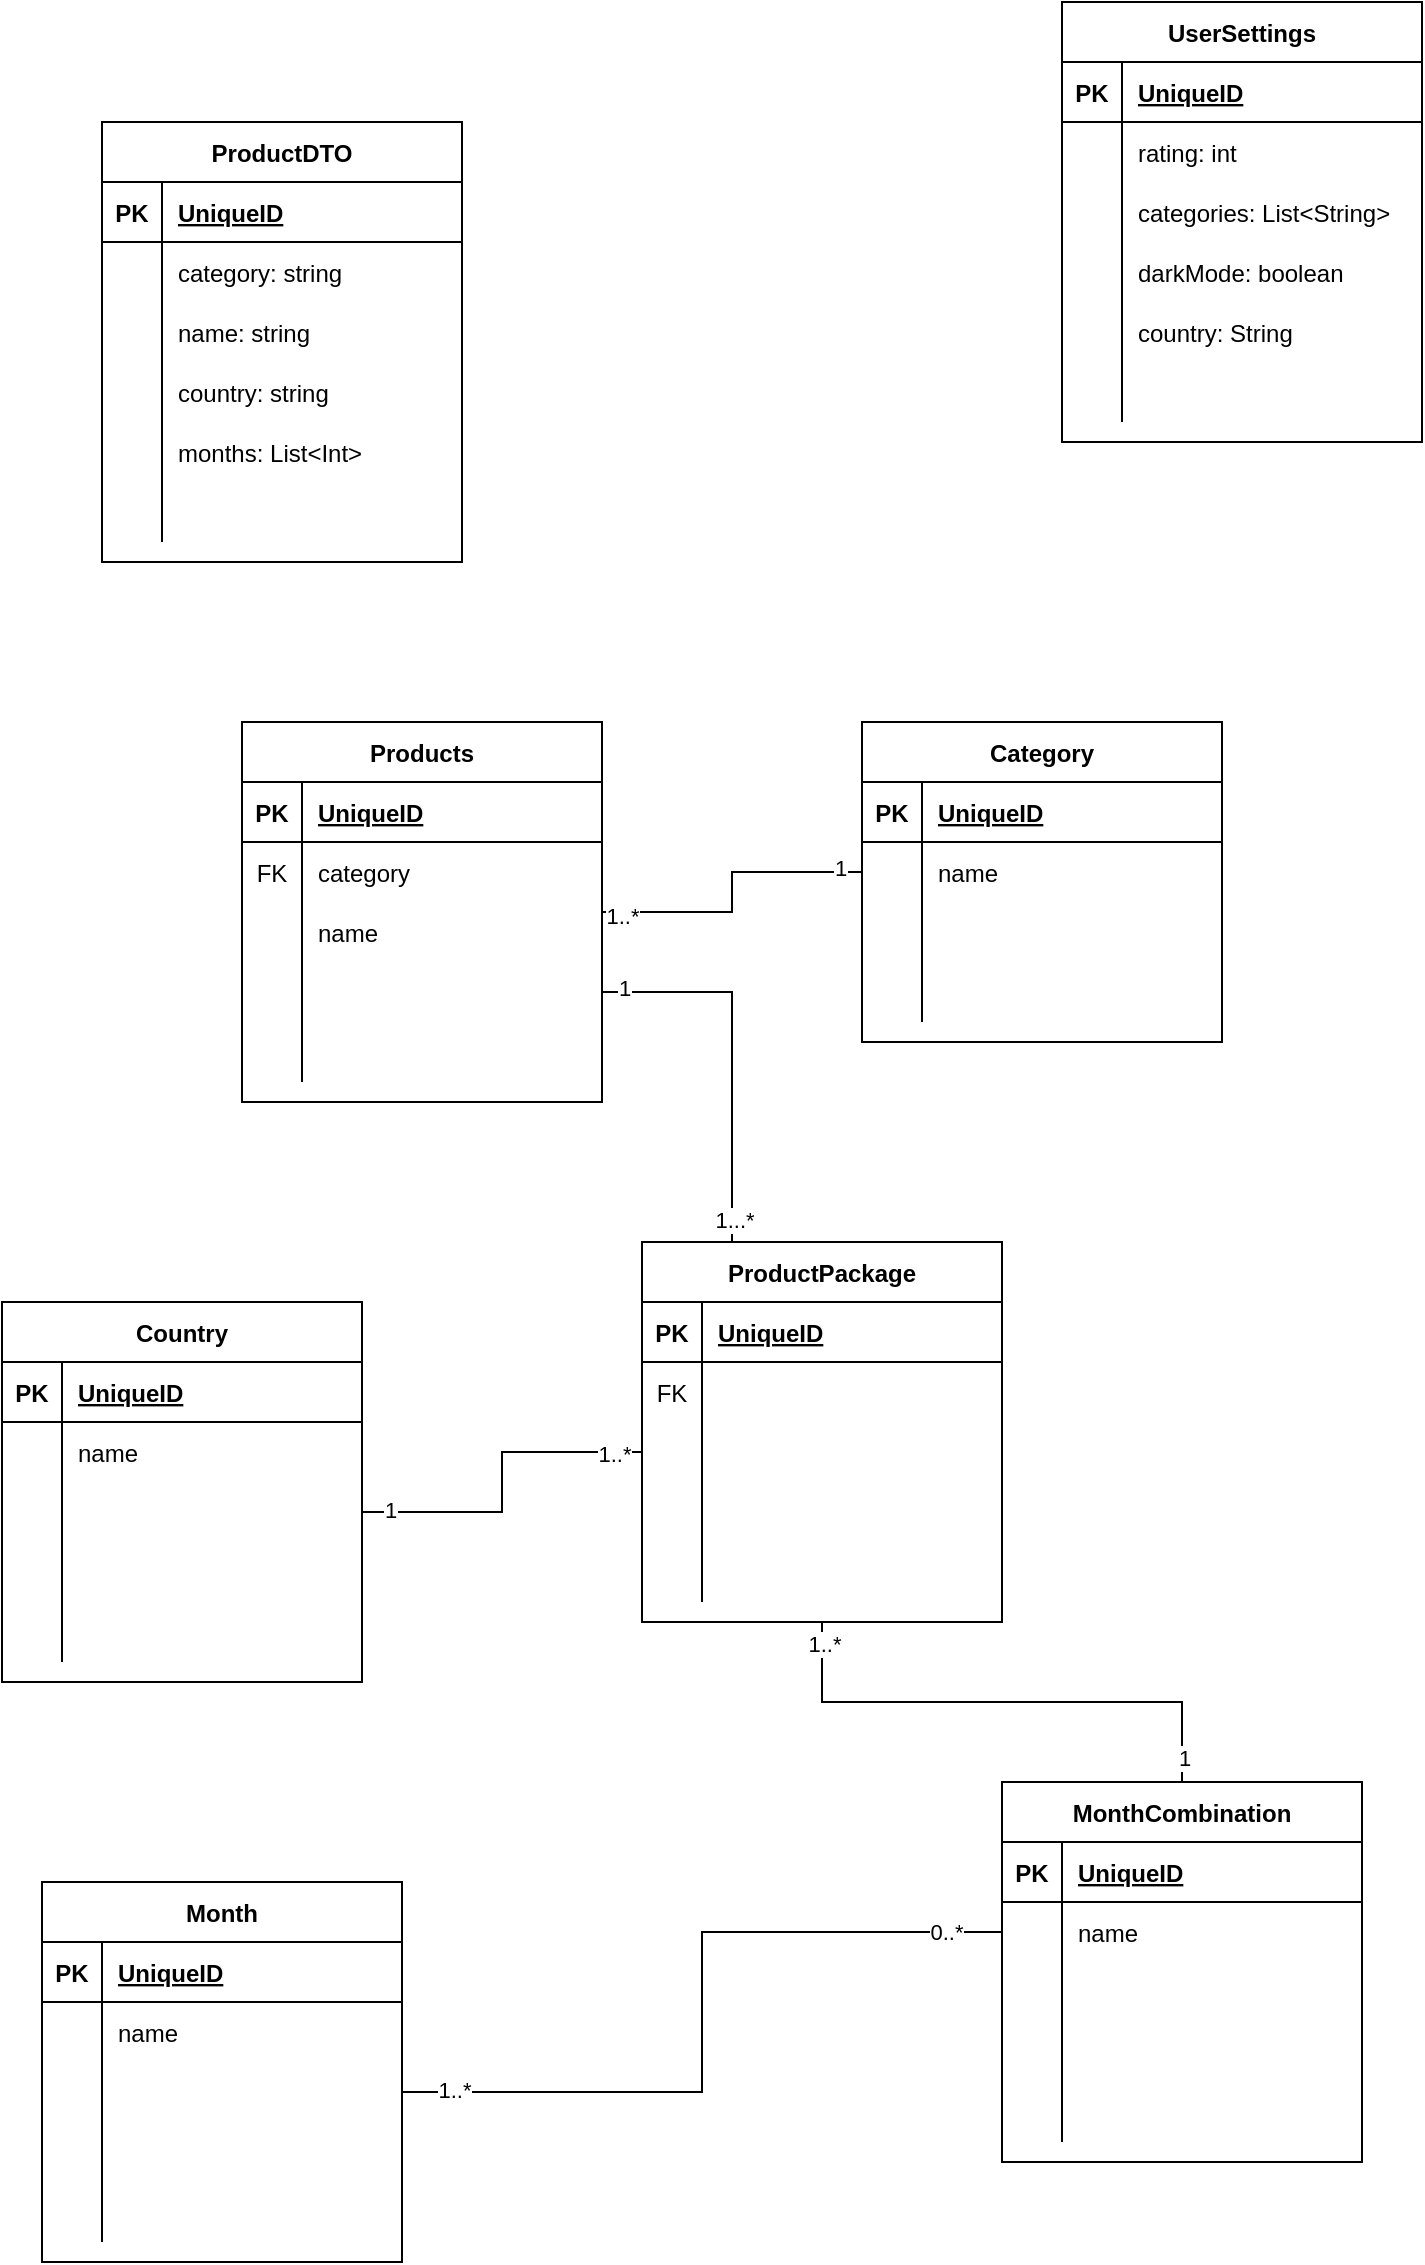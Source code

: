 <mxfile version="13.7.9" type="device"><diagram id="Fa2MyIgJMSubP9VcJzTG" name="Seite-1"><mxGraphModel dx="1298" dy="2005" grid="1" gridSize="10" guides="1" tooltips="1" connect="1" arrows="1" fold="1" page="1" pageScale="1" pageWidth="827" pageHeight="1169" math="0" shadow="0"><root><mxCell id="0"/><mxCell id="1" parent="0"/><mxCell id="LlezyNWfP-LUmdCBs7w7-69" style="edgeStyle=orthogonalEdgeStyle;rounded=0;orthogonalLoop=1;jettySize=auto;html=1;entryX=0;entryY=0.5;entryDx=0;entryDy=0;endArrow=none;endFill=0;" edge="1" parent="1" source="LlezyNWfP-LUmdCBs7w7-1" target="LlezyNWfP-LUmdCBs7w7-21"><mxGeometry relative="1" as="geometry"/></mxCell><mxCell id="LlezyNWfP-LUmdCBs7w7-70" value="1..*" style="edgeLabel;html=1;align=center;verticalAlign=middle;resizable=0;points=[];" vertex="1" connectable="0" parent="LlezyNWfP-LUmdCBs7w7-69"><mxGeometry x="-0.875" y="-2" relative="1" as="geometry"><mxPoint as="offset"/></mxGeometry></mxCell><mxCell id="LlezyNWfP-LUmdCBs7w7-71" value="1" style="edgeLabel;html=1;align=center;verticalAlign=middle;resizable=0;points=[];" vertex="1" connectable="0" parent="LlezyNWfP-LUmdCBs7w7-69"><mxGeometry x="0.85" y="2" relative="1" as="geometry"><mxPoint as="offset"/></mxGeometry></mxCell><mxCell id="LlezyNWfP-LUmdCBs7w7-17" value="Category" style="shape=table;startSize=30;container=1;collapsible=1;childLayout=tableLayout;fixedRows=1;rowLines=0;fontStyle=1;align=center;resizeLast=1;" vertex="1" parent="1"><mxGeometry x="450" y="190" width="180" height="160" as="geometry"/></mxCell><mxCell id="LlezyNWfP-LUmdCBs7w7-18" value="" style="shape=partialRectangle;collapsible=0;dropTarget=0;pointerEvents=0;fillColor=none;top=0;left=0;bottom=1;right=0;points=[[0,0.5],[1,0.5]];portConstraint=eastwest;" vertex="1" parent="LlezyNWfP-LUmdCBs7w7-17"><mxGeometry y="30" width="180" height="30" as="geometry"/></mxCell><mxCell id="LlezyNWfP-LUmdCBs7w7-19" value="PK" style="shape=partialRectangle;connectable=0;fillColor=none;top=0;left=0;bottom=0;right=0;fontStyle=1;overflow=hidden;" vertex="1" parent="LlezyNWfP-LUmdCBs7w7-18"><mxGeometry width="30" height="30" as="geometry"/></mxCell><mxCell id="LlezyNWfP-LUmdCBs7w7-20" value="UniqueID" style="shape=partialRectangle;connectable=0;fillColor=none;top=0;left=0;bottom=0;right=0;align=left;spacingLeft=6;fontStyle=5;overflow=hidden;" vertex="1" parent="LlezyNWfP-LUmdCBs7w7-18"><mxGeometry x="30" width="150" height="30" as="geometry"/></mxCell><mxCell id="LlezyNWfP-LUmdCBs7w7-21" value="" style="shape=partialRectangle;collapsible=0;dropTarget=0;pointerEvents=0;fillColor=none;top=0;left=0;bottom=0;right=0;points=[[0,0.5],[1,0.5]];portConstraint=eastwest;" vertex="1" parent="LlezyNWfP-LUmdCBs7w7-17"><mxGeometry y="60" width="180" height="30" as="geometry"/></mxCell><mxCell id="LlezyNWfP-LUmdCBs7w7-22" value="" style="shape=partialRectangle;connectable=0;fillColor=none;top=0;left=0;bottom=0;right=0;editable=1;overflow=hidden;" vertex="1" parent="LlezyNWfP-LUmdCBs7w7-21"><mxGeometry width="30" height="30" as="geometry"/></mxCell><mxCell id="LlezyNWfP-LUmdCBs7w7-23" value="name" style="shape=partialRectangle;connectable=0;fillColor=none;top=0;left=0;bottom=0;right=0;align=left;spacingLeft=6;overflow=hidden;" vertex="1" parent="LlezyNWfP-LUmdCBs7w7-21"><mxGeometry x="30" width="150" height="30" as="geometry"/></mxCell><mxCell id="LlezyNWfP-LUmdCBs7w7-27" value="" style="shape=partialRectangle;collapsible=0;dropTarget=0;pointerEvents=0;fillColor=none;top=0;left=0;bottom=0;right=0;points=[[0,0.5],[1,0.5]];portConstraint=eastwest;" vertex="1" parent="LlezyNWfP-LUmdCBs7w7-17"><mxGeometry y="90" width="180" height="30" as="geometry"/></mxCell><mxCell id="LlezyNWfP-LUmdCBs7w7-28" value="" style="shape=partialRectangle;connectable=0;fillColor=none;top=0;left=0;bottom=0;right=0;editable=1;overflow=hidden;" vertex="1" parent="LlezyNWfP-LUmdCBs7w7-27"><mxGeometry width="30" height="30" as="geometry"/></mxCell><mxCell id="LlezyNWfP-LUmdCBs7w7-29" value="" style="shape=partialRectangle;connectable=0;fillColor=none;top=0;left=0;bottom=0;right=0;align=left;spacingLeft=6;overflow=hidden;" vertex="1" parent="LlezyNWfP-LUmdCBs7w7-27"><mxGeometry x="30" width="150" height="30" as="geometry"/></mxCell><mxCell id="LlezyNWfP-LUmdCBs7w7-30" value="" style="shape=partialRectangle;collapsible=0;dropTarget=0;pointerEvents=0;fillColor=none;top=0;left=0;bottom=0;right=0;points=[[0,0.5],[1,0.5]];portConstraint=eastwest;" vertex="1" parent="LlezyNWfP-LUmdCBs7w7-17"><mxGeometry y="120" width="180" height="30" as="geometry"/></mxCell><mxCell id="LlezyNWfP-LUmdCBs7w7-31" value="" style="shape=partialRectangle;connectable=0;fillColor=none;top=0;left=0;bottom=0;right=0;editable=1;overflow=hidden;" vertex="1" parent="LlezyNWfP-LUmdCBs7w7-30"><mxGeometry width="30" height="30" as="geometry"/></mxCell><mxCell id="LlezyNWfP-LUmdCBs7w7-32" value="" style="shape=partialRectangle;connectable=0;fillColor=none;top=0;left=0;bottom=0;right=0;align=left;spacingLeft=6;overflow=hidden;" vertex="1" parent="LlezyNWfP-LUmdCBs7w7-30"><mxGeometry x="30" width="150" height="30" as="geometry"/></mxCell><mxCell id="LlezyNWfP-LUmdCBs7w7-90" style="edgeStyle=orthogonalEdgeStyle;rounded=0;orthogonalLoop=1;jettySize=auto;html=1;entryX=0;entryY=0.5;entryDx=0;entryDy=0;endArrow=none;endFill=0;" edge="1" parent="1" source="LlezyNWfP-LUmdCBs7w7-56" target="LlezyNWfP-LUmdCBs7w7-78"><mxGeometry relative="1" as="geometry"/></mxCell><mxCell id="LlezyNWfP-LUmdCBs7w7-91" value="1..*" style="edgeLabel;html=1;align=center;verticalAlign=middle;resizable=0;points=[];" vertex="1" connectable="0" parent="LlezyNWfP-LUmdCBs7w7-90"><mxGeometry x="-0.867" y="1" relative="1" as="geometry"><mxPoint as="offset"/></mxGeometry></mxCell><mxCell id="LlezyNWfP-LUmdCBs7w7-92" value="0..*" style="edgeLabel;html=1;align=center;verticalAlign=middle;resizable=0;points=[];" vertex="1" connectable="0" parent="LlezyNWfP-LUmdCBs7w7-90"><mxGeometry x="0.853" relative="1" as="geometry"><mxPoint as="offset"/></mxGeometry></mxCell><mxCell id="LlezyNWfP-LUmdCBs7w7-49" value="Month" style="shape=table;startSize=30;container=1;collapsible=1;childLayout=tableLayout;fixedRows=1;rowLines=0;fontStyle=1;align=center;resizeLast=1;" vertex="1" parent="1"><mxGeometry x="40" y="770" width="180" height="190" as="geometry"/></mxCell><mxCell id="LlezyNWfP-LUmdCBs7w7-50" value="" style="shape=partialRectangle;collapsible=0;dropTarget=0;pointerEvents=0;fillColor=none;top=0;left=0;bottom=1;right=0;points=[[0,0.5],[1,0.5]];portConstraint=eastwest;" vertex="1" parent="LlezyNWfP-LUmdCBs7w7-49"><mxGeometry y="30" width="180" height="30" as="geometry"/></mxCell><mxCell id="LlezyNWfP-LUmdCBs7w7-51" value="PK" style="shape=partialRectangle;connectable=0;fillColor=none;top=0;left=0;bottom=0;right=0;fontStyle=1;overflow=hidden;" vertex="1" parent="LlezyNWfP-LUmdCBs7w7-50"><mxGeometry width="30" height="30" as="geometry"/></mxCell><mxCell id="LlezyNWfP-LUmdCBs7w7-52" value="UniqueID" style="shape=partialRectangle;connectable=0;fillColor=none;top=0;left=0;bottom=0;right=0;align=left;spacingLeft=6;fontStyle=5;overflow=hidden;" vertex="1" parent="LlezyNWfP-LUmdCBs7w7-50"><mxGeometry x="30" width="150" height="30" as="geometry"/></mxCell><mxCell id="LlezyNWfP-LUmdCBs7w7-53" value="" style="shape=partialRectangle;collapsible=0;dropTarget=0;pointerEvents=0;fillColor=none;top=0;left=0;bottom=0;right=0;points=[[0,0.5],[1,0.5]];portConstraint=eastwest;" vertex="1" parent="LlezyNWfP-LUmdCBs7w7-49"><mxGeometry y="60" width="180" height="30" as="geometry"/></mxCell><mxCell id="LlezyNWfP-LUmdCBs7w7-54" value="" style="shape=partialRectangle;connectable=0;fillColor=none;top=0;left=0;bottom=0;right=0;editable=1;overflow=hidden;" vertex="1" parent="LlezyNWfP-LUmdCBs7w7-53"><mxGeometry width="30" height="30" as="geometry"/></mxCell><mxCell id="LlezyNWfP-LUmdCBs7w7-55" value="name" style="shape=partialRectangle;connectable=0;fillColor=none;top=0;left=0;bottom=0;right=0;align=left;spacingLeft=6;overflow=hidden;" vertex="1" parent="LlezyNWfP-LUmdCBs7w7-53"><mxGeometry x="30" width="150" height="30" as="geometry"/></mxCell><mxCell id="LlezyNWfP-LUmdCBs7w7-56" value="" style="shape=partialRectangle;collapsible=0;dropTarget=0;pointerEvents=0;fillColor=none;top=0;left=0;bottom=0;right=0;points=[[0,0.5],[1,0.5]];portConstraint=eastwest;" vertex="1" parent="LlezyNWfP-LUmdCBs7w7-49"><mxGeometry y="90" width="180" height="30" as="geometry"/></mxCell><mxCell id="LlezyNWfP-LUmdCBs7w7-57" value="" style="shape=partialRectangle;connectable=0;fillColor=none;top=0;left=0;bottom=0;right=0;editable=1;overflow=hidden;" vertex="1" parent="LlezyNWfP-LUmdCBs7w7-56"><mxGeometry width="30" height="30" as="geometry"/></mxCell><mxCell id="LlezyNWfP-LUmdCBs7w7-58" value="" style="shape=partialRectangle;connectable=0;fillColor=none;top=0;left=0;bottom=0;right=0;align=left;spacingLeft=6;overflow=hidden;" vertex="1" parent="LlezyNWfP-LUmdCBs7w7-56"><mxGeometry x="30" width="150" height="30" as="geometry"/></mxCell><mxCell id="LlezyNWfP-LUmdCBs7w7-59" value="" style="shape=partialRectangle;collapsible=0;dropTarget=0;pointerEvents=0;fillColor=none;top=0;left=0;bottom=0;right=0;points=[[0,0.5],[1,0.5]];portConstraint=eastwest;" vertex="1" parent="LlezyNWfP-LUmdCBs7w7-49"><mxGeometry y="120" width="180" height="30" as="geometry"/></mxCell><mxCell id="LlezyNWfP-LUmdCBs7w7-60" value="" style="shape=partialRectangle;connectable=0;fillColor=none;top=0;left=0;bottom=0;right=0;editable=1;overflow=hidden;" vertex="1" parent="LlezyNWfP-LUmdCBs7w7-59"><mxGeometry width="30" height="30" as="geometry"/></mxCell><mxCell id="LlezyNWfP-LUmdCBs7w7-61" value="" style="shape=partialRectangle;connectable=0;fillColor=none;top=0;left=0;bottom=0;right=0;align=left;spacingLeft=6;overflow=hidden;" vertex="1" parent="LlezyNWfP-LUmdCBs7w7-59"><mxGeometry x="30" width="150" height="30" as="geometry"/></mxCell><mxCell id="LlezyNWfP-LUmdCBs7w7-62" value="" style="shape=partialRectangle;collapsible=0;dropTarget=0;pointerEvents=0;fillColor=none;top=0;left=0;bottom=0;right=0;points=[[0,0.5],[1,0.5]];portConstraint=eastwest;" vertex="1" parent="LlezyNWfP-LUmdCBs7w7-49"><mxGeometry y="150" width="180" height="30" as="geometry"/></mxCell><mxCell id="LlezyNWfP-LUmdCBs7w7-63" value="" style="shape=partialRectangle;connectable=0;fillColor=none;top=0;left=0;bottom=0;right=0;editable=1;overflow=hidden;" vertex="1" parent="LlezyNWfP-LUmdCBs7w7-62"><mxGeometry width="30" height="30" as="geometry"/></mxCell><mxCell id="LlezyNWfP-LUmdCBs7w7-64" value="" style="shape=partialRectangle;connectable=0;fillColor=none;top=0;left=0;bottom=0;right=0;align=left;spacingLeft=6;overflow=hidden;" vertex="1" parent="LlezyNWfP-LUmdCBs7w7-62"><mxGeometry x="30" width="150" height="30" as="geometry"/></mxCell><mxCell id="LlezyNWfP-LUmdCBs7w7-33" value="Country" style="shape=table;startSize=30;container=1;collapsible=1;childLayout=tableLayout;fixedRows=1;rowLines=0;fontStyle=1;align=center;resizeLast=1;" vertex="1" parent="1"><mxGeometry x="20" y="480" width="180" height="190" as="geometry"/></mxCell><mxCell id="LlezyNWfP-LUmdCBs7w7-34" value="" style="shape=partialRectangle;collapsible=0;dropTarget=0;pointerEvents=0;fillColor=none;top=0;left=0;bottom=1;right=0;points=[[0,0.5],[1,0.5]];portConstraint=eastwest;" vertex="1" parent="LlezyNWfP-LUmdCBs7w7-33"><mxGeometry y="30" width="180" height="30" as="geometry"/></mxCell><mxCell id="LlezyNWfP-LUmdCBs7w7-35" value="PK" style="shape=partialRectangle;connectable=0;fillColor=none;top=0;left=0;bottom=0;right=0;fontStyle=1;overflow=hidden;" vertex="1" parent="LlezyNWfP-LUmdCBs7w7-34"><mxGeometry width="30" height="30" as="geometry"/></mxCell><mxCell id="LlezyNWfP-LUmdCBs7w7-36" value="UniqueID" style="shape=partialRectangle;connectable=0;fillColor=none;top=0;left=0;bottom=0;right=0;align=left;spacingLeft=6;fontStyle=5;overflow=hidden;" vertex="1" parent="LlezyNWfP-LUmdCBs7w7-34"><mxGeometry x="30" width="150" height="30" as="geometry"/></mxCell><mxCell id="LlezyNWfP-LUmdCBs7w7-37" value="" style="shape=partialRectangle;collapsible=0;dropTarget=0;pointerEvents=0;fillColor=none;top=0;left=0;bottom=0;right=0;points=[[0,0.5],[1,0.5]];portConstraint=eastwest;" vertex="1" parent="LlezyNWfP-LUmdCBs7w7-33"><mxGeometry y="60" width="180" height="30" as="geometry"/></mxCell><mxCell id="LlezyNWfP-LUmdCBs7w7-38" value="" style="shape=partialRectangle;connectable=0;fillColor=none;top=0;left=0;bottom=0;right=0;editable=1;overflow=hidden;" vertex="1" parent="LlezyNWfP-LUmdCBs7w7-37"><mxGeometry width="30" height="30" as="geometry"/></mxCell><mxCell id="LlezyNWfP-LUmdCBs7w7-39" value="name" style="shape=partialRectangle;connectable=0;fillColor=none;top=0;left=0;bottom=0;right=0;align=left;spacingLeft=6;overflow=hidden;" vertex="1" parent="LlezyNWfP-LUmdCBs7w7-37"><mxGeometry x="30" width="150" height="30" as="geometry"/></mxCell><mxCell id="LlezyNWfP-LUmdCBs7w7-40" value="" style="shape=partialRectangle;collapsible=0;dropTarget=0;pointerEvents=0;fillColor=none;top=0;left=0;bottom=0;right=0;points=[[0,0.5],[1,0.5]];portConstraint=eastwest;" vertex="1" parent="LlezyNWfP-LUmdCBs7w7-33"><mxGeometry y="90" width="180" height="30" as="geometry"/></mxCell><mxCell id="LlezyNWfP-LUmdCBs7w7-41" value="" style="shape=partialRectangle;connectable=0;fillColor=none;top=0;left=0;bottom=0;right=0;editable=1;overflow=hidden;" vertex="1" parent="LlezyNWfP-LUmdCBs7w7-40"><mxGeometry width="30" height="30" as="geometry"/></mxCell><mxCell id="LlezyNWfP-LUmdCBs7w7-42" value="" style="shape=partialRectangle;connectable=0;fillColor=none;top=0;left=0;bottom=0;right=0;align=left;spacingLeft=6;overflow=hidden;" vertex="1" parent="LlezyNWfP-LUmdCBs7w7-40"><mxGeometry x="30" width="150" height="30" as="geometry"/></mxCell><mxCell id="LlezyNWfP-LUmdCBs7w7-43" value="" style="shape=partialRectangle;collapsible=0;dropTarget=0;pointerEvents=0;fillColor=none;top=0;left=0;bottom=0;right=0;points=[[0,0.5],[1,0.5]];portConstraint=eastwest;" vertex="1" parent="LlezyNWfP-LUmdCBs7w7-33"><mxGeometry y="120" width="180" height="30" as="geometry"/></mxCell><mxCell id="LlezyNWfP-LUmdCBs7w7-44" value="" style="shape=partialRectangle;connectable=0;fillColor=none;top=0;left=0;bottom=0;right=0;editable=1;overflow=hidden;" vertex="1" parent="LlezyNWfP-LUmdCBs7w7-43"><mxGeometry width="30" height="30" as="geometry"/></mxCell><mxCell id="LlezyNWfP-LUmdCBs7w7-45" value="" style="shape=partialRectangle;connectable=0;fillColor=none;top=0;left=0;bottom=0;right=0;align=left;spacingLeft=6;overflow=hidden;" vertex="1" parent="LlezyNWfP-LUmdCBs7w7-43"><mxGeometry x="30" width="150" height="30" as="geometry"/></mxCell><mxCell id="LlezyNWfP-LUmdCBs7w7-46" value="" style="shape=partialRectangle;collapsible=0;dropTarget=0;pointerEvents=0;fillColor=none;top=0;left=0;bottom=0;right=0;points=[[0,0.5],[1,0.5]];portConstraint=eastwest;" vertex="1" parent="LlezyNWfP-LUmdCBs7w7-33"><mxGeometry y="150" width="180" height="30" as="geometry"/></mxCell><mxCell id="LlezyNWfP-LUmdCBs7w7-47" value="" style="shape=partialRectangle;connectable=0;fillColor=none;top=0;left=0;bottom=0;right=0;editable=1;overflow=hidden;" vertex="1" parent="LlezyNWfP-LUmdCBs7w7-46"><mxGeometry width="30" height="30" as="geometry"/></mxCell><mxCell id="LlezyNWfP-LUmdCBs7w7-48" value="" style="shape=partialRectangle;connectable=0;fillColor=none;top=0;left=0;bottom=0;right=0;align=left;spacingLeft=6;overflow=hidden;" vertex="1" parent="LlezyNWfP-LUmdCBs7w7-46"><mxGeometry x="30" width="150" height="30" as="geometry"/></mxCell><mxCell id="LlezyNWfP-LUmdCBs7w7-1" value="Products" style="shape=table;startSize=30;container=1;collapsible=1;childLayout=tableLayout;fixedRows=1;rowLines=0;fontStyle=1;align=center;resizeLast=1;" vertex="1" parent="1"><mxGeometry x="140" y="190" width="180" height="190" as="geometry"/></mxCell><mxCell id="LlezyNWfP-LUmdCBs7w7-2" value="" style="shape=partialRectangle;collapsible=0;dropTarget=0;pointerEvents=0;fillColor=none;top=0;left=0;bottom=1;right=0;points=[[0,0.5],[1,0.5]];portConstraint=eastwest;" vertex="1" parent="LlezyNWfP-LUmdCBs7w7-1"><mxGeometry y="30" width="180" height="30" as="geometry"/></mxCell><mxCell id="LlezyNWfP-LUmdCBs7w7-3" value="PK" style="shape=partialRectangle;connectable=0;fillColor=none;top=0;left=0;bottom=0;right=0;fontStyle=1;overflow=hidden;" vertex="1" parent="LlezyNWfP-LUmdCBs7w7-2"><mxGeometry width="30" height="30" as="geometry"/></mxCell><mxCell id="LlezyNWfP-LUmdCBs7w7-4" value="UniqueID" style="shape=partialRectangle;connectable=0;fillColor=none;top=0;left=0;bottom=0;right=0;align=left;spacingLeft=6;fontStyle=5;overflow=hidden;" vertex="1" parent="LlezyNWfP-LUmdCBs7w7-2"><mxGeometry x="30" width="150" height="30" as="geometry"/></mxCell><mxCell id="LlezyNWfP-LUmdCBs7w7-5" value="" style="shape=partialRectangle;collapsible=0;dropTarget=0;pointerEvents=0;fillColor=none;top=0;left=0;bottom=0;right=0;points=[[0,0.5],[1,0.5]];portConstraint=eastwest;" vertex="1" parent="LlezyNWfP-LUmdCBs7w7-1"><mxGeometry y="60" width="180" height="30" as="geometry"/></mxCell><mxCell id="LlezyNWfP-LUmdCBs7w7-6" value="FK" style="shape=partialRectangle;connectable=0;fillColor=none;top=0;left=0;bottom=0;right=0;editable=1;overflow=hidden;" vertex="1" parent="LlezyNWfP-LUmdCBs7w7-5"><mxGeometry width="30" height="30" as="geometry"/></mxCell><mxCell id="LlezyNWfP-LUmdCBs7w7-7" value="category" style="shape=partialRectangle;connectable=0;fillColor=none;top=0;left=0;bottom=0;right=0;align=left;spacingLeft=6;overflow=hidden;" vertex="1" parent="LlezyNWfP-LUmdCBs7w7-5"><mxGeometry x="30" width="150" height="30" as="geometry"/></mxCell><mxCell id="LlezyNWfP-LUmdCBs7w7-8" value="" style="shape=partialRectangle;collapsible=0;dropTarget=0;pointerEvents=0;fillColor=none;top=0;left=0;bottom=0;right=0;points=[[0,0.5],[1,0.5]];portConstraint=eastwest;" vertex="1" parent="LlezyNWfP-LUmdCBs7w7-1"><mxGeometry y="90" width="180" height="30" as="geometry"/></mxCell><mxCell id="LlezyNWfP-LUmdCBs7w7-9" value="" style="shape=partialRectangle;connectable=0;fillColor=none;top=0;left=0;bottom=0;right=0;editable=1;overflow=hidden;" vertex="1" parent="LlezyNWfP-LUmdCBs7w7-8"><mxGeometry width="30" height="30" as="geometry"/></mxCell><mxCell id="LlezyNWfP-LUmdCBs7w7-10" value="name" style="shape=partialRectangle;connectable=0;fillColor=none;top=0;left=0;bottom=0;right=0;align=left;spacingLeft=6;overflow=hidden;" vertex="1" parent="LlezyNWfP-LUmdCBs7w7-8"><mxGeometry x="30" width="150" height="30" as="geometry"/></mxCell><mxCell id="LlezyNWfP-LUmdCBs7w7-11" value="" style="shape=partialRectangle;collapsible=0;dropTarget=0;pointerEvents=0;fillColor=none;top=0;left=0;bottom=0;right=0;points=[[0,0.5],[1,0.5]];portConstraint=eastwest;" vertex="1" parent="LlezyNWfP-LUmdCBs7w7-1"><mxGeometry y="120" width="180" height="30" as="geometry"/></mxCell><mxCell id="LlezyNWfP-LUmdCBs7w7-12" value="" style="shape=partialRectangle;connectable=0;fillColor=none;top=0;left=0;bottom=0;right=0;editable=1;overflow=hidden;" vertex="1" parent="LlezyNWfP-LUmdCBs7w7-11"><mxGeometry width="30" height="30" as="geometry"/></mxCell><mxCell id="LlezyNWfP-LUmdCBs7w7-13" value="" style="shape=partialRectangle;connectable=0;fillColor=none;top=0;left=0;bottom=0;right=0;align=left;spacingLeft=6;overflow=hidden;" vertex="1" parent="LlezyNWfP-LUmdCBs7w7-11"><mxGeometry x="30" width="150" height="30" as="geometry"/></mxCell><mxCell id="LlezyNWfP-LUmdCBs7w7-14" value="" style="shape=partialRectangle;collapsible=0;dropTarget=0;pointerEvents=0;fillColor=none;top=0;left=0;bottom=0;right=0;points=[[0,0.5],[1,0.5]];portConstraint=eastwest;" vertex="1" parent="LlezyNWfP-LUmdCBs7w7-1"><mxGeometry y="150" width="180" height="30" as="geometry"/></mxCell><mxCell id="LlezyNWfP-LUmdCBs7w7-15" value="" style="shape=partialRectangle;connectable=0;fillColor=none;top=0;left=0;bottom=0;right=0;editable=1;overflow=hidden;" vertex="1" parent="LlezyNWfP-LUmdCBs7w7-14"><mxGeometry width="30" height="30" as="geometry"/></mxCell><mxCell id="LlezyNWfP-LUmdCBs7w7-16" value="" style="shape=partialRectangle;connectable=0;fillColor=none;top=0;left=0;bottom=0;right=0;align=left;spacingLeft=6;overflow=hidden;" vertex="1" parent="LlezyNWfP-LUmdCBs7w7-14"><mxGeometry x="30" width="150" height="30" as="geometry"/></mxCell><mxCell id="LlezyNWfP-LUmdCBs7w7-127" style="edgeStyle=orthogonalEdgeStyle;rounded=0;orthogonalLoop=1;jettySize=auto;html=1;entryX=0.5;entryY=1;entryDx=0;entryDy=0;endArrow=none;endFill=0;" edge="1" parent="1" source="LlezyNWfP-LUmdCBs7w7-74" target="LlezyNWfP-LUmdCBs7w7-111"><mxGeometry relative="1" as="geometry"/></mxCell><mxCell id="LlezyNWfP-LUmdCBs7w7-130" value="1" style="edgeLabel;html=1;align=center;verticalAlign=middle;resizable=0;points=[];" vertex="1" connectable="0" parent="LlezyNWfP-LUmdCBs7w7-127"><mxGeometry x="-0.908" y="-1" relative="1" as="geometry"><mxPoint as="offset"/></mxGeometry></mxCell><mxCell id="LlezyNWfP-LUmdCBs7w7-134" value="1..*" style="edgeLabel;html=1;align=center;verticalAlign=middle;resizable=0;points=[];" vertex="1" connectable="0" parent="LlezyNWfP-LUmdCBs7w7-127"><mxGeometry x="0.915" y="-1" relative="1" as="geometry"><mxPoint as="offset"/></mxGeometry></mxCell><mxCell id="LlezyNWfP-LUmdCBs7w7-74" value="MonthCombination" style="shape=table;startSize=30;container=1;collapsible=1;childLayout=tableLayout;fixedRows=1;rowLines=0;fontStyle=1;align=center;resizeLast=1;" vertex="1" parent="1"><mxGeometry x="520" y="720" width="180" height="190" as="geometry"/></mxCell><mxCell id="LlezyNWfP-LUmdCBs7w7-75" value="" style="shape=partialRectangle;collapsible=0;dropTarget=0;pointerEvents=0;fillColor=none;top=0;left=0;bottom=1;right=0;points=[[0,0.5],[1,0.5]];portConstraint=eastwest;" vertex="1" parent="LlezyNWfP-LUmdCBs7w7-74"><mxGeometry y="30" width="180" height="30" as="geometry"/></mxCell><mxCell id="LlezyNWfP-LUmdCBs7w7-76" value="PK" style="shape=partialRectangle;connectable=0;fillColor=none;top=0;left=0;bottom=0;right=0;fontStyle=1;overflow=hidden;" vertex="1" parent="LlezyNWfP-LUmdCBs7w7-75"><mxGeometry width="30" height="30" as="geometry"/></mxCell><mxCell id="LlezyNWfP-LUmdCBs7w7-77" value="UniqueID" style="shape=partialRectangle;connectable=0;fillColor=none;top=0;left=0;bottom=0;right=0;align=left;spacingLeft=6;fontStyle=5;overflow=hidden;" vertex="1" parent="LlezyNWfP-LUmdCBs7w7-75"><mxGeometry x="30" width="150" height="30" as="geometry"/></mxCell><mxCell id="LlezyNWfP-LUmdCBs7w7-78" value="" style="shape=partialRectangle;collapsible=0;dropTarget=0;pointerEvents=0;fillColor=none;top=0;left=0;bottom=0;right=0;points=[[0,0.5],[1,0.5]];portConstraint=eastwest;" vertex="1" parent="LlezyNWfP-LUmdCBs7w7-74"><mxGeometry y="60" width="180" height="30" as="geometry"/></mxCell><mxCell id="LlezyNWfP-LUmdCBs7w7-79" value="" style="shape=partialRectangle;connectable=0;fillColor=none;top=0;left=0;bottom=0;right=0;editable=1;overflow=hidden;" vertex="1" parent="LlezyNWfP-LUmdCBs7w7-78"><mxGeometry width="30" height="30" as="geometry"/></mxCell><mxCell id="LlezyNWfP-LUmdCBs7w7-80" value="name" style="shape=partialRectangle;connectable=0;fillColor=none;top=0;left=0;bottom=0;right=0;align=left;spacingLeft=6;overflow=hidden;" vertex="1" parent="LlezyNWfP-LUmdCBs7w7-78"><mxGeometry x="30" width="150" height="30" as="geometry"/></mxCell><mxCell id="LlezyNWfP-LUmdCBs7w7-81" value="" style="shape=partialRectangle;collapsible=0;dropTarget=0;pointerEvents=0;fillColor=none;top=0;left=0;bottom=0;right=0;points=[[0,0.5],[1,0.5]];portConstraint=eastwest;" vertex="1" parent="LlezyNWfP-LUmdCBs7w7-74"><mxGeometry y="90" width="180" height="30" as="geometry"/></mxCell><mxCell id="LlezyNWfP-LUmdCBs7w7-82" value="" style="shape=partialRectangle;connectable=0;fillColor=none;top=0;left=0;bottom=0;right=0;editable=1;overflow=hidden;" vertex="1" parent="LlezyNWfP-LUmdCBs7w7-81"><mxGeometry width="30" height="30" as="geometry"/></mxCell><mxCell id="LlezyNWfP-LUmdCBs7w7-83" value="" style="shape=partialRectangle;connectable=0;fillColor=none;top=0;left=0;bottom=0;right=0;align=left;spacingLeft=6;overflow=hidden;" vertex="1" parent="LlezyNWfP-LUmdCBs7w7-81"><mxGeometry x="30" width="150" height="30" as="geometry"/></mxCell><mxCell id="LlezyNWfP-LUmdCBs7w7-84" value="" style="shape=partialRectangle;collapsible=0;dropTarget=0;pointerEvents=0;fillColor=none;top=0;left=0;bottom=0;right=0;points=[[0,0.5],[1,0.5]];portConstraint=eastwest;" vertex="1" parent="LlezyNWfP-LUmdCBs7w7-74"><mxGeometry y="120" width="180" height="30" as="geometry"/></mxCell><mxCell id="LlezyNWfP-LUmdCBs7w7-85" value="" style="shape=partialRectangle;connectable=0;fillColor=none;top=0;left=0;bottom=0;right=0;editable=1;overflow=hidden;" vertex="1" parent="LlezyNWfP-LUmdCBs7w7-84"><mxGeometry width="30" height="30" as="geometry"/></mxCell><mxCell id="LlezyNWfP-LUmdCBs7w7-86" value="" style="shape=partialRectangle;connectable=0;fillColor=none;top=0;left=0;bottom=0;right=0;align=left;spacingLeft=6;overflow=hidden;" vertex="1" parent="LlezyNWfP-LUmdCBs7w7-84"><mxGeometry x="30" width="150" height="30" as="geometry"/></mxCell><mxCell id="LlezyNWfP-LUmdCBs7w7-87" value="" style="shape=partialRectangle;collapsible=0;dropTarget=0;pointerEvents=0;fillColor=none;top=0;left=0;bottom=0;right=0;points=[[0,0.5],[1,0.5]];portConstraint=eastwest;" vertex="1" parent="LlezyNWfP-LUmdCBs7w7-74"><mxGeometry y="150" width="180" height="30" as="geometry"/></mxCell><mxCell id="LlezyNWfP-LUmdCBs7w7-88" value="" style="shape=partialRectangle;connectable=0;fillColor=none;top=0;left=0;bottom=0;right=0;editable=1;overflow=hidden;" vertex="1" parent="LlezyNWfP-LUmdCBs7w7-87"><mxGeometry width="30" height="30" as="geometry"/></mxCell><mxCell id="LlezyNWfP-LUmdCBs7w7-89" value="" style="shape=partialRectangle;connectable=0;fillColor=none;top=0;left=0;bottom=0;right=0;align=left;spacingLeft=6;overflow=hidden;" vertex="1" parent="LlezyNWfP-LUmdCBs7w7-87"><mxGeometry x="30" width="150" height="30" as="geometry"/></mxCell><mxCell id="LlezyNWfP-LUmdCBs7w7-111" value="ProductPackage" style="shape=table;startSize=30;container=1;collapsible=1;childLayout=tableLayout;fixedRows=1;rowLines=0;fontStyle=1;align=center;resizeLast=1;" vertex="1" parent="1"><mxGeometry x="340" y="450" width="180" height="190" as="geometry"/></mxCell><mxCell id="LlezyNWfP-LUmdCBs7w7-112" value="" style="shape=partialRectangle;collapsible=0;dropTarget=0;pointerEvents=0;fillColor=none;top=0;left=0;bottom=1;right=0;points=[[0,0.5],[1,0.5]];portConstraint=eastwest;" vertex="1" parent="LlezyNWfP-LUmdCBs7w7-111"><mxGeometry y="30" width="180" height="30" as="geometry"/></mxCell><mxCell id="LlezyNWfP-LUmdCBs7w7-113" value="PK" style="shape=partialRectangle;connectable=0;fillColor=none;top=0;left=0;bottom=0;right=0;fontStyle=1;overflow=hidden;" vertex="1" parent="LlezyNWfP-LUmdCBs7w7-112"><mxGeometry width="30" height="30" as="geometry"/></mxCell><mxCell id="LlezyNWfP-LUmdCBs7w7-114" value="UniqueID" style="shape=partialRectangle;connectable=0;fillColor=none;top=0;left=0;bottom=0;right=0;align=left;spacingLeft=6;fontStyle=5;overflow=hidden;" vertex="1" parent="LlezyNWfP-LUmdCBs7w7-112"><mxGeometry x="30" width="150" height="30" as="geometry"/></mxCell><mxCell id="LlezyNWfP-LUmdCBs7w7-115" value="" style="shape=partialRectangle;collapsible=0;dropTarget=0;pointerEvents=0;fillColor=none;top=0;left=0;bottom=0;right=0;points=[[0,0.5],[1,0.5]];portConstraint=eastwest;" vertex="1" parent="LlezyNWfP-LUmdCBs7w7-111"><mxGeometry y="60" width="180" height="30" as="geometry"/></mxCell><mxCell id="LlezyNWfP-LUmdCBs7w7-116" value="FK" style="shape=partialRectangle;connectable=0;fillColor=none;top=0;left=0;bottom=0;right=0;editable=1;overflow=hidden;" vertex="1" parent="LlezyNWfP-LUmdCBs7w7-115"><mxGeometry width="30" height="30" as="geometry"/></mxCell><mxCell id="LlezyNWfP-LUmdCBs7w7-117" value="" style="shape=partialRectangle;connectable=0;fillColor=none;top=0;left=0;bottom=0;right=0;align=left;spacingLeft=6;overflow=hidden;" vertex="1" parent="LlezyNWfP-LUmdCBs7w7-115"><mxGeometry x="30" width="150" height="30" as="geometry"/></mxCell><mxCell id="LlezyNWfP-LUmdCBs7w7-118" value="" style="shape=partialRectangle;collapsible=0;dropTarget=0;pointerEvents=0;fillColor=none;top=0;left=0;bottom=0;right=0;points=[[0,0.5],[1,0.5]];portConstraint=eastwest;" vertex="1" parent="LlezyNWfP-LUmdCBs7w7-111"><mxGeometry y="90" width="180" height="30" as="geometry"/></mxCell><mxCell id="LlezyNWfP-LUmdCBs7w7-119" value="" style="shape=partialRectangle;connectable=0;fillColor=none;top=0;left=0;bottom=0;right=0;editable=1;overflow=hidden;" vertex="1" parent="LlezyNWfP-LUmdCBs7w7-118"><mxGeometry width="30" height="30" as="geometry"/></mxCell><mxCell id="LlezyNWfP-LUmdCBs7w7-120" value="" style="shape=partialRectangle;connectable=0;fillColor=none;top=0;left=0;bottom=0;right=0;align=left;spacingLeft=6;overflow=hidden;" vertex="1" parent="LlezyNWfP-LUmdCBs7w7-118"><mxGeometry x="30" width="150" height="30" as="geometry"/></mxCell><mxCell id="LlezyNWfP-LUmdCBs7w7-121" value="" style="shape=partialRectangle;collapsible=0;dropTarget=0;pointerEvents=0;fillColor=none;top=0;left=0;bottom=0;right=0;points=[[0,0.5],[1,0.5]];portConstraint=eastwest;" vertex="1" parent="LlezyNWfP-LUmdCBs7w7-111"><mxGeometry y="120" width="180" height="30" as="geometry"/></mxCell><mxCell id="LlezyNWfP-LUmdCBs7w7-122" value="" style="shape=partialRectangle;connectable=0;fillColor=none;top=0;left=0;bottom=0;right=0;editable=1;overflow=hidden;" vertex="1" parent="LlezyNWfP-LUmdCBs7w7-121"><mxGeometry width="30" height="30" as="geometry"/></mxCell><mxCell id="LlezyNWfP-LUmdCBs7w7-123" value="" style="shape=partialRectangle;connectable=0;fillColor=none;top=0;left=0;bottom=0;right=0;align=left;spacingLeft=6;overflow=hidden;" vertex="1" parent="LlezyNWfP-LUmdCBs7w7-121"><mxGeometry x="30" width="150" height="30" as="geometry"/></mxCell><mxCell id="LlezyNWfP-LUmdCBs7w7-124" value="" style="shape=partialRectangle;collapsible=0;dropTarget=0;pointerEvents=0;fillColor=none;top=0;left=0;bottom=0;right=0;points=[[0,0.5],[1,0.5]];portConstraint=eastwest;" vertex="1" parent="LlezyNWfP-LUmdCBs7w7-111"><mxGeometry y="150" width="180" height="30" as="geometry"/></mxCell><mxCell id="LlezyNWfP-LUmdCBs7w7-125" value="" style="shape=partialRectangle;connectable=0;fillColor=none;top=0;left=0;bottom=0;right=0;editable=1;overflow=hidden;" vertex="1" parent="LlezyNWfP-LUmdCBs7w7-124"><mxGeometry width="30" height="30" as="geometry"/></mxCell><mxCell id="LlezyNWfP-LUmdCBs7w7-126" value="" style="shape=partialRectangle;connectable=0;fillColor=none;top=0;left=0;bottom=0;right=0;align=left;spacingLeft=6;overflow=hidden;" vertex="1" parent="LlezyNWfP-LUmdCBs7w7-124"><mxGeometry x="30" width="150" height="30" as="geometry"/></mxCell><mxCell id="LlezyNWfP-LUmdCBs7w7-128" style="edgeStyle=orthogonalEdgeStyle;rounded=0;orthogonalLoop=1;jettySize=auto;html=1;entryX=0.25;entryY=0;entryDx=0;entryDy=0;endArrow=none;endFill=0;" edge="1" parent="1" source="LlezyNWfP-LUmdCBs7w7-11" target="LlezyNWfP-LUmdCBs7w7-111"><mxGeometry relative="1" as="geometry"/></mxCell><mxCell id="LlezyNWfP-LUmdCBs7w7-129" value="1" style="edgeLabel;html=1;align=center;verticalAlign=middle;resizable=0;points=[];" vertex="1" connectable="0" parent="LlezyNWfP-LUmdCBs7w7-128"><mxGeometry x="-0.884" y="2" relative="1" as="geometry"><mxPoint as="offset"/></mxGeometry></mxCell><mxCell id="LlezyNWfP-LUmdCBs7w7-135" value="1...*" style="edgeLabel;html=1;align=center;verticalAlign=middle;resizable=0;points=[];" vertex="1" connectable="0" parent="LlezyNWfP-LUmdCBs7w7-128"><mxGeometry x="0.884" y="1" relative="1" as="geometry"><mxPoint as="offset"/></mxGeometry></mxCell><mxCell id="LlezyNWfP-LUmdCBs7w7-131" style="edgeStyle=orthogonalEdgeStyle;rounded=0;orthogonalLoop=1;jettySize=auto;html=1;entryX=0;entryY=0.5;entryDx=0;entryDy=0;endArrow=none;endFill=0;" edge="1" parent="1" source="LlezyNWfP-LUmdCBs7w7-40" target="LlezyNWfP-LUmdCBs7w7-118"><mxGeometry relative="1" as="geometry"/></mxCell><mxCell id="LlezyNWfP-LUmdCBs7w7-132" value="1..*" style="edgeLabel;html=1;align=center;verticalAlign=middle;resizable=0;points=[];" vertex="1" connectable="0" parent="LlezyNWfP-LUmdCBs7w7-131"><mxGeometry x="0.835" y="-1" relative="1" as="geometry"><mxPoint as="offset"/></mxGeometry></mxCell><mxCell id="LlezyNWfP-LUmdCBs7w7-133" value="1" style="edgeLabel;html=1;align=center;verticalAlign=middle;resizable=0;points=[];" vertex="1" connectable="0" parent="LlezyNWfP-LUmdCBs7w7-131"><mxGeometry x="-0.835" y="1" relative="1" as="geometry"><mxPoint as="offset"/></mxGeometry></mxCell><mxCell id="LlezyNWfP-LUmdCBs7w7-136" value="ProductDTO" style="shape=table;startSize=30;container=1;collapsible=1;childLayout=tableLayout;fixedRows=1;rowLines=0;fontStyle=1;align=center;resizeLast=1;" vertex="1" parent="1"><mxGeometry x="70" y="-110" width="180" height="220" as="geometry"/></mxCell><mxCell id="LlezyNWfP-LUmdCBs7w7-137" value="" style="shape=partialRectangle;collapsible=0;dropTarget=0;pointerEvents=0;fillColor=none;top=0;left=0;bottom=1;right=0;points=[[0,0.5],[1,0.5]];portConstraint=eastwest;" vertex="1" parent="LlezyNWfP-LUmdCBs7w7-136"><mxGeometry y="30" width="180" height="30" as="geometry"/></mxCell><mxCell id="LlezyNWfP-LUmdCBs7w7-138" value="PK" style="shape=partialRectangle;connectable=0;fillColor=none;top=0;left=0;bottom=0;right=0;fontStyle=1;overflow=hidden;" vertex="1" parent="LlezyNWfP-LUmdCBs7w7-137"><mxGeometry width="30" height="30" as="geometry"/></mxCell><mxCell id="LlezyNWfP-LUmdCBs7w7-139" value="UniqueID" style="shape=partialRectangle;connectable=0;fillColor=none;top=0;left=0;bottom=0;right=0;align=left;spacingLeft=6;fontStyle=5;overflow=hidden;" vertex="1" parent="LlezyNWfP-LUmdCBs7w7-137"><mxGeometry x="30" width="150" height="30" as="geometry"/></mxCell><mxCell id="LlezyNWfP-LUmdCBs7w7-140" value="" style="shape=partialRectangle;collapsible=0;dropTarget=0;pointerEvents=0;fillColor=none;top=0;left=0;bottom=0;right=0;points=[[0,0.5],[1,0.5]];portConstraint=eastwest;" vertex="1" parent="LlezyNWfP-LUmdCBs7w7-136"><mxGeometry y="60" width="180" height="30" as="geometry"/></mxCell><mxCell id="LlezyNWfP-LUmdCBs7w7-141" value="" style="shape=partialRectangle;connectable=0;fillColor=none;top=0;left=0;bottom=0;right=0;editable=1;overflow=hidden;" vertex="1" parent="LlezyNWfP-LUmdCBs7w7-140"><mxGeometry width="30" height="30" as="geometry"/></mxCell><mxCell id="LlezyNWfP-LUmdCBs7w7-142" value="category: string" style="shape=partialRectangle;connectable=0;fillColor=none;top=0;left=0;bottom=0;right=0;align=left;spacingLeft=6;overflow=hidden;" vertex="1" parent="LlezyNWfP-LUmdCBs7w7-140"><mxGeometry x="30" width="150" height="30" as="geometry"/></mxCell><mxCell id="LlezyNWfP-LUmdCBs7w7-143" value="" style="shape=partialRectangle;collapsible=0;dropTarget=0;pointerEvents=0;fillColor=none;top=0;left=0;bottom=0;right=0;points=[[0,0.5],[1,0.5]];portConstraint=eastwest;" vertex="1" parent="LlezyNWfP-LUmdCBs7w7-136"><mxGeometry y="90" width="180" height="30" as="geometry"/></mxCell><mxCell id="LlezyNWfP-LUmdCBs7w7-144" value="" style="shape=partialRectangle;connectable=0;fillColor=none;top=0;left=0;bottom=0;right=0;editable=1;overflow=hidden;" vertex="1" parent="LlezyNWfP-LUmdCBs7w7-143"><mxGeometry width="30" height="30" as="geometry"/></mxCell><mxCell id="LlezyNWfP-LUmdCBs7w7-145" value="name: string" style="shape=partialRectangle;connectable=0;fillColor=none;top=0;left=0;bottom=0;right=0;align=left;spacingLeft=6;overflow=hidden;" vertex="1" parent="LlezyNWfP-LUmdCBs7w7-143"><mxGeometry x="30" width="150" height="30" as="geometry"/></mxCell><mxCell id="LlezyNWfP-LUmdCBs7w7-146" value="" style="shape=partialRectangle;collapsible=0;dropTarget=0;pointerEvents=0;fillColor=none;top=0;left=0;bottom=0;right=0;points=[[0,0.5],[1,0.5]];portConstraint=eastwest;" vertex="1" parent="LlezyNWfP-LUmdCBs7w7-136"><mxGeometry y="120" width="180" height="30" as="geometry"/></mxCell><mxCell id="LlezyNWfP-LUmdCBs7w7-147" value="" style="shape=partialRectangle;connectable=0;fillColor=none;top=0;left=0;bottom=0;right=0;editable=1;overflow=hidden;" vertex="1" parent="LlezyNWfP-LUmdCBs7w7-146"><mxGeometry width="30" height="30" as="geometry"/></mxCell><mxCell id="LlezyNWfP-LUmdCBs7w7-148" value="country: string" style="shape=partialRectangle;connectable=0;fillColor=none;top=0;left=0;bottom=0;right=0;align=left;spacingLeft=6;overflow=hidden;" vertex="1" parent="LlezyNWfP-LUmdCBs7w7-146"><mxGeometry x="30" width="150" height="30" as="geometry"/></mxCell><mxCell id="LlezyNWfP-LUmdCBs7w7-149" value="" style="shape=partialRectangle;collapsible=0;dropTarget=0;pointerEvents=0;fillColor=none;top=0;left=0;bottom=0;right=0;points=[[0,0.5],[1,0.5]];portConstraint=eastwest;" vertex="1" parent="LlezyNWfP-LUmdCBs7w7-136"><mxGeometry y="150" width="180" height="30" as="geometry"/></mxCell><mxCell id="LlezyNWfP-LUmdCBs7w7-150" value="" style="shape=partialRectangle;connectable=0;fillColor=none;top=0;left=0;bottom=0;right=0;editable=1;overflow=hidden;" vertex="1" parent="LlezyNWfP-LUmdCBs7w7-149"><mxGeometry width="30" height="30" as="geometry"/></mxCell><mxCell id="LlezyNWfP-LUmdCBs7w7-151" value="months: List&lt;Int&gt;" style="shape=partialRectangle;connectable=0;fillColor=none;top=0;left=0;bottom=0;right=0;align=left;spacingLeft=6;overflow=hidden;" vertex="1" parent="LlezyNWfP-LUmdCBs7w7-149"><mxGeometry x="30" width="150" height="30" as="geometry"/></mxCell><mxCell id="LlezyNWfP-LUmdCBs7w7-152" value="" style="shape=partialRectangle;collapsible=0;dropTarget=0;pointerEvents=0;fillColor=none;top=0;left=0;bottom=0;right=0;points=[[0,0.5],[1,0.5]];portConstraint=eastwest;" vertex="1" parent="LlezyNWfP-LUmdCBs7w7-136"><mxGeometry y="180" width="180" height="30" as="geometry"/></mxCell><mxCell id="LlezyNWfP-LUmdCBs7w7-153" value="" style="shape=partialRectangle;connectable=0;fillColor=none;top=0;left=0;bottom=0;right=0;editable=1;overflow=hidden;" vertex="1" parent="LlezyNWfP-LUmdCBs7w7-152"><mxGeometry width="30" height="30" as="geometry"/></mxCell><mxCell id="LlezyNWfP-LUmdCBs7w7-154" value="" style="shape=partialRectangle;connectable=0;fillColor=none;top=0;left=0;bottom=0;right=0;align=left;spacingLeft=6;overflow=hidden;" vertex="1" parent="LlezyNWfP-LUmdCBs7w7-152"><mxGeometry x="30" width="150" height="30" as="geometry"/></mxCell><mxCell id="LlezyNWfP-LUmdCBs7w7-155" value="UserSettings" style="shape=table;startSize=30;container=1;collapsible=1;childLayout=tableLayout;fixedRows=1;rowLines=0;fontStyle=1;align=center;resizeLast=1;" vertex="1" parent="1"><mxGeometry x="550" y="-170" width="180" height="220" as="geometry"/></mxCell><mxCell id="LlezyNWfP-LUmdCBs7w7-156" value="" style="shape=partialRectangle;collapsible=0;dropTarget=0;pointerEvents=0;fillColor=none;top=0;left=0;bottom=1;right=0;points=[[0,0.5],[1,0.5]];portConstraint=eastwest;" vertex="1" parent="LlezyNWfP-LUmdCBs7w7-155"><mxGeometry y="30" width="180" height="30" as="geometry"/></mxCell><mxCell id="LlezyNWfP-LUmdCBs7w7-157" value="PK" style="shape=partialRectangle;connectable=0;fillColor=none;top=0;left=0;bottom=0;right=0;fontStyle=1;overflow=hidden;" vertex="1" parent="LlezyNWfP-LUmdCBs7w7-156"><mxGeometry width="30" height="30" as="geometry"/></mxCell><mxCell id="LlezyNWfP-LUmdCBs7w7-158" value="UniqueID" style="shape=partialRectangle;connectable=0;fillColor=none;top=0;left=0;bottom=0;right=0;align=left;spacingLeft=6;fontStyle=5;overflow=hidden;" vertex="1" parent="LlezyNWfP-LUmdCBs7w7-156"><mxGeometry x="30" width="150" height="30" as="geometry"/></mxCell><mxCell id="LlezyNWfP-LUmdCBs7w7-159" value="" style="shape=partialRectangle;collapsible=0;dropTarget=0;pointerEvents=0;fillColor=none;top=0;left=0;bottom=0;right=0;points=[[0,0.5],[1,0.5]];portConstraint=eastwest;" vertex="1" parent="LlezyNWfP-LUmdCBs7w7-155"><mxGeometry y="60" width="180" height="30" as="geometry"/></mxCell><mxCell id="LlezyNWfP-LUmdCBs7w7-160" value="" style="shape=partialRectangle;connectable=0;fillColor=none;top=0;left=0;bottom=0;right=0;editable=1;overflow=hidden;" vertex="1" parent="LlezyNWfP-LUmdCBs7w7-159"><mxGeometry width="30" height="30" as="geometry"/></mxCell><mxCell id="LlezyNWfP-LUmdCBs7w7-161" value="rating: int" style="shape=partialRectangle;connectable=0;fillColor=none;top=0;left=0;bottom=0;right=0;align=left;spacingLeft=6;overflow=hidden;" vertex="1" parent="LlezyNWfP-LUmdCBs7w7-159"><mxGeometry x="30" width="150" height="30" as="geometry"/></mxCell><mxCell id="LlezyNWfP-LUmdCBs7w7-162" value="" style="shape=partialRectangle;collapsible=0;dropTarget=0;pointerEvents=0;fillColor=none;top=0;left=0;bottom=0;right=0;points=[[0,0.5],[1,0.5]];portConstraint=eastwest;" vertex="1" parent="LlezyNWfP-LUmdCBs7w7-155"><mxGeometry y="90" width="180" height="30" as="geometry"/></mxCell><mxCell id="LlezyNWfP-LUmdCBs7w7-163" value="" style="shape=partialRectangle;connectable=0;fillColor=none;top=0;left=0;bottom=0;right=0;editable=1;overflow=hidden;" vertex="1" parent="LlezyNWfP-LUmdCBs7w7-162"><mxGeometry width="30" height="30" as="geometry"/></mxCell><mxCell id="LlezyNWfP-LUmdCBs7w7-164" value="categories: List&lt;String&gt;" style="shape=partialRectangle;connectable=0;fillColor=none;top=0;left=0;bottom=0;right=0;align=left;spacingLeft=6;overflow=hidden;" vertex="1" parent="LlezyNWfP-LUmdCBs7w7-162"><mxGeometry x="30" width="150" height="30" as="geometry"/></mxCell><mxCell id="LlezyNWfP-LUmdCBs7w7-165" value="" style="shape=partialRectangle;collapsible=0;dropTarget=0;pointerEvents=0;fillColor=none;top=0;left=0;bottom=0;right=0;points=[[0,0.5],[1,0.5]];portConstraint=eastwest;" vertex="1" parent="LlezyNWfP-LUmdCBs7w7-155"><mxGeometry y="120" width="180" height="30" as="geometry"/></mxCell><mxCell id="LlezyNWfP-LUmdCBs7w7-166" value="" style="shape=partialRectangle;connectable=0;fillColor=none;top=0;left=0;bottom=0;right=0;editable=1;overflow=hidden;" vertex="1" parent="LlezyNWfP-LUmdCBs7w7-165"><mxGeometry width="30" height="30" as="geometry"/></mxCell><mxCell id="LlezyNWfP-LUmdCBs7w7-167" value="darkMode: boolean" style="shape=partialRectangle;connectable=0;fillColor=none;top=0;left=0;bottom=0;right=0;align=left;spacingLeft=6;overflow=hidden;" vertex="1" parent="LlezyNWfP-LUmdCBs7w7-165"><mxGeometry x="30" width="150" height="30" as="geometry"/></mxCell><mxCell id="LlezyNWfP-LUmdCBs7w7-168" value="" style="shape=partialRectangle;collapsible=0;dropTarget=0;pointerEvents=0;fillColor=none;top=0;left=0;bottom=0;right=0;points=[[0,0.5],[1,0.5]];portConstraint=eastwest;" vertex="1" parent="LlezyNWfP-LUmdCBs7w7-155"><mxGeometry y="150" width="180" height="30" as="geometry"/></mxCell><mxCell id="LlezyNWfP-LUmdCBs7w7-169" value="" style="shape=partialRectangle;connectable=0;fillColor=none;top=0;left=0;bottom=0;right=0;editable=1;overflow=hidden;" vertex="1" parent="LlezyNWfP-LUmdCBs7w7-168"><mxGeometry width="30" height="30" as="geometry"/></mxCell><mxCell id="LlezyNWfP-LUmdCBs7w7-170" value="country: String" style="shape=partialRectangle;connectable=0;fillColor=none;top=0;left=0;bottom=0;right=0;align=left;spacingLeft=6;overflow=hidden;" vertex="1" parent="LlezyNWfP-LUmdCBs7w7-168"><mxGeometry x="30" width="150" height="30" as="geometry"/></mxCell><mxCell id="LlezyNWfP-LUmdCBs7w7-171" value="" style="shape=partialRectangle;collapsible=0;dropTarget=0;pointerEvents=0;fillColor=none;top=0;left=0;bottom=0;right=0;points=[[0,0.5],[1,0.5]];portConstraint=eastwest;" vertex="1" parent="LlezyNWfP-LUmdCBs7w7-155"><mxGeometry y="180" width="180" height="30" as="geometry"/></mxCell><mxCell id="LlezyNWfP-LUmdCBs7w7-172" value="" style="shape=partialRectangle;connectable=0;fillColor=none;top=0;left=0;bottom=0;right=0;editable=1;overflow=hidden;" vertex="1" parent="LlezyNWfP-LUmdCBs7w7-171"><mxGeometry width="30" height="30" as="geometry"/></mxCell><mxCell id="LlezyNWfP-LUmdCBs7w7-173" value="" style="shape=partialRectangle;connectable=0;fillColor=none;top=0;left=0;bottom=0;right=0;align=left;spacingLeft=6;overflow=hidden;" vertex="1" parent="LlezyNWfP-LUmdCBs7w7-171"><mxGeometry x="30" width="150" height="30" as="geometry"/></mxCell></root></mxGraphModel></diagram></mxfile>